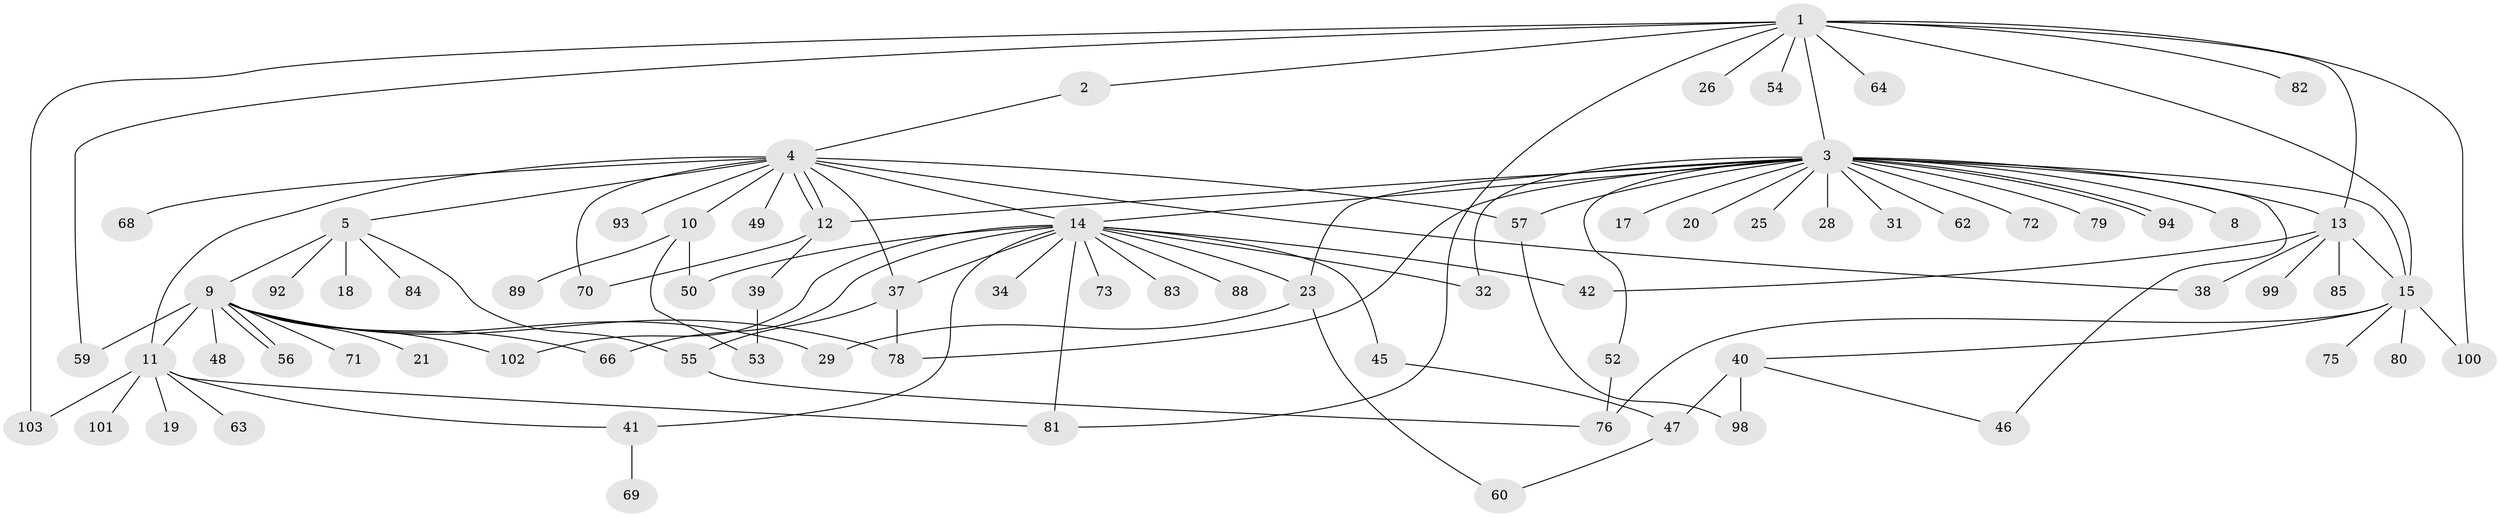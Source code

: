 // original degree distribution, {7: 0.04854368932038835, 3: 0.11650485436893204, 16: 0.009708737864077669, 15: 0.009708737864077669, 1: 0.39805825242718446, 2: 0.3106796116504854, 12: 0.009708737864077669, 5: 0.009708737864077669, 9: 0.009708737864077669, 6: 0.009708737864077669, 8: 0.019417475728155338, 11: 0.009708737864077669, 4: 0.038834951456310676}
// Generated by graph-tools (version 1.1) at 2025/11/02/27/25 16:11:16]
// undirected, 77 vertices, 112 edges
graph export_dot {
graph [start="1"]
  node [color=gray90,style=filled];
  1 [super="+6"];
  2 [super="+58"];
  3 [super="+16"];
  4 [super="+7"];
  5 [super="+35"];
  8 [super="+96"];
  9 [super="+24"];
  10 [super="+22"];
  11 [super="+27"];
  12 [super="+36"];
  13 [super="+33"];
  14 [super="+30"];
  15 [super="+91"];
  17;
  18;
  19;
  20;
  21;
  23 [super="+44"];
  25 [super="+65"];
  26;
  28;
  29;
  31;
  32;
  34;
  37 [super="+43"];
  38;
  39;
  40 [super="+51"];
  41 [super="+74"];
  42;
  45 [super="+77"];
  46;
  47 [super="+61"];
  48;
  49;
  50 [super="+67"];
  52;
  53;
  54;
  55;
  56 [super="+97"];
  57 [super="+90"];
  59;
  60;
  62;
  63;
  64;
  66;
  68;
  69;
  70 [super="+86"];
  71;
  72;
  73;
  75;
  76 [super="+87"];
  78;
  79;
  80;
  81;
  82;
  83;
  84;
  85;
  88;
  89;
  92;
  93 [super="+95"];
  94;
  98;
  99;
  100;
  101;
  102;
  103;
  1 -- 2;
  1 -- 3;
  1 -- 13;
  1 -- 15;
  1 -- 26;
  1 -- 81;
  1 -- 64;
  1 -- 82;
  1 -- 100;
  1 -- 54;
  1 -- 103;
  1 -- 59;
  2 -- 4;
  3 -- 8;
  3 -- 12;
  3 -- 14;
  3 -- 17;
  3 -- 20;
  3 -- 25;
  3 -- 28;
  3 -- 32;
  3 -- 46;
  3 -- 52;
  3 -- 57;
  3 -- 72;
  3 -- 94;
  3 -- 94;
  3 -- 13;
  3 -- 78;
  3 -- 15;
  3 -- 79;
  3 -- 23;
  3 -- 62;
  3 -- 31;
  4 -- 5;
  4 -- 10;
  4 -- 11;
  4 -- 12;
  4 -- 12;
  4 -- 38;
  4 -- 49;
  4 -- 68;
  4 -- 70;
  4 -- 93;
  4 -- 14;
  4 -- 57;
  4 -- 37;
  5 -- 9 [weight=2];
  5 -- 18;
  5 -- 55;
  5 -- 84;
  5 -- 92;
  9 -- 11;
  9 -- 21;
  9 -- 48;
  9 -- 56;
  9 -- 56;
  9 -- 59;
  9 -- 66;
  9 -- 71;
  9 -- 102;
  9 -- 29;
  9 -- 78;
  10 -- 53;
  10 -- 89;
  10 -- 50;
  11 -- 19;
  11 -- 63;
  11 -- 81;
  11 -- 101;
  11 -- 103;
  11 -- 41;
  12 -- 39;
  12 -- 70;
  13 -- 38;
  13 -- 42;
  13 -- 85;
  13 -- 99;
  13 -- 15;
  14 -- 34;
  14 -- 41;
  14 -- 50;
  14 -- 81;
  14 -- 83;
  14 -- 32;
  14 -- 66;
  14 -- 37;
  14 -- 102;
  14 -- 73;
  14 -- 42;
  14 -- 45;
  14 -- 23;
  14 -- 88;
  15 -- 40;
  15 -- 75;
  15 -- 76;
  15 -- 80;
  15 -- 100;
  23 -- 60;
  23 -- 29;
  37 -- 78;
  37 -- 55;
  39 -- 53;
  40 -- 47 [weight=2];
  40 -- 98;
  40 -- 46;
  41 -- 69;
  45 -- 47;
  47 -- 60;
  52 -- 76;
  55 -- 76;
  57 -- 98;
}
